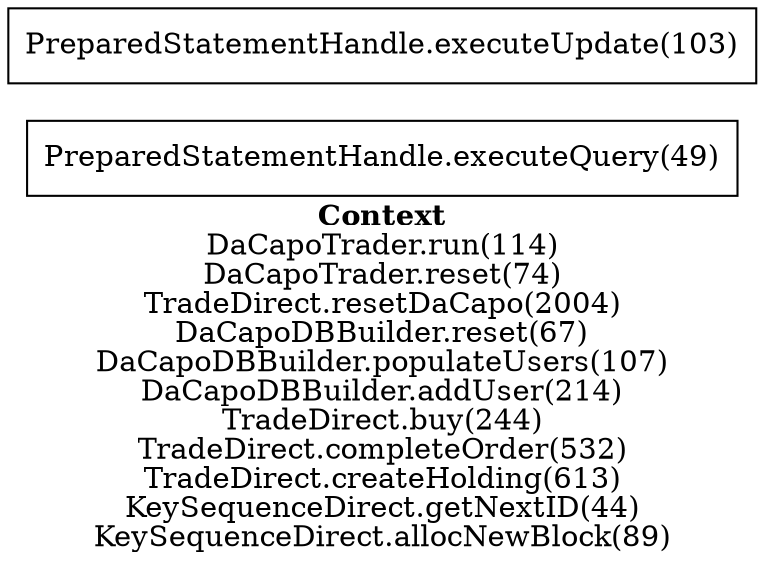 digraph 2067921590 { 
label=<<font face="Times-Bold">Context</font><br/>DaCapoTrader.run(114)<br/>DaCapoTrader.reset(74)<br/>TradeDirect.resetDaCapo(2004)<br/>DaCapoDBBuilder.reset(67)<br/>DaCapoDBBuilder.populateUsers(107)<br/>DaCapoDBBuilder.addUser(214)<br/>TradeDirect.buy(244)<br/>TradeDirect.completeOrder(532)<br/>TradeDirect.createHolding(613)<br/>KeySequenceDirect.getNextID(44)<br/>KeySequenceDirect.allocNewBlock(89)>;rankdir=RL;
1 [label="PreparedStatementHandle.executeQuery(49)\n", shape=box];
2 [label="PreparedStatementHandle.executeUpdate(103)\n", shape=box];
}

